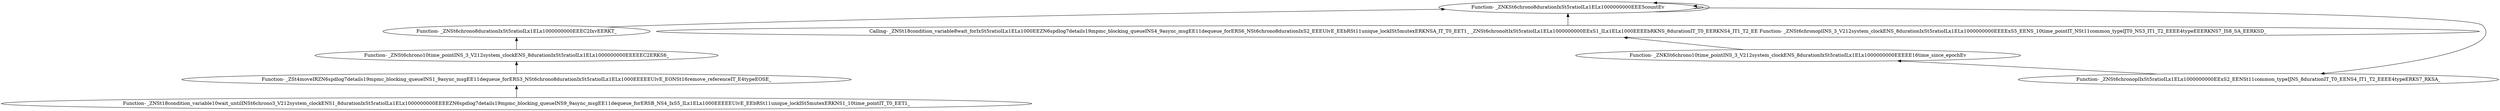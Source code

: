 digraph {
	"Function- _ZNSt18condition_variable10wait_untilINSt6chrono3_V212system_clockENS1_8durationIxSt5ratioILx1ELx1000000000EEEEZN6spdlog7details19mpmc_blocking_queueINS9_9async_msgEE11dequeue_forERSB_NS4_IxS5_ILx1ELx1000EEEEEUlvE_EEbRSt11unique_lockISt5mutexERKNS1_10time_pointIT_T0_EET1_"
	"Function- _ZSt4moveIRZN6spdlog7details19mpmc_blocking_queueINS1_9async_msgEE11dequeue_forERS3_NSt6chrono8durationIxSt5ratioILx1ELx1000EEEEEUlvE_EONSt16remove_referenceIT_E4typeEOSE_"
	"Function- _ZSt4moveIRZN6spdlog7details19mpmc_blocking_queueINS1_9async_msgEE11dequeue_forERS3_NSt6chrono8durationIxSt5ratioILx1ELx1000EEEEEUlvE_EONSt16remove_referenceIT_E4typeEOSE_" -> "Function- _ZNSt18condition_variable10wait_untilINSt6chrono3_V212system_clockENS1_8durationIxSt5ratioILx1ELx1000000000EEEEZN6spdlog7details19mpmc_blocking_queueINS9_9async_msgEE11dequeue_forERSB_NS4_IxS5_ILx1ELx1000EEEEEUlvE_EEbRSt11unique_lockISt5mutexERKNS1_10time_pointIT_T0_EET1_" [dir=back]
	"Function- _ZNSt6chrono10time_pointINS_3_V212system_clockENS_8durationIxSt5ratioILx1ELx1000000000EEEEEC2ERKS6_"
	"Function- _ZNSt6chrono10time_pointINS_3_V212system_clockENS_8durationIxSt5ratioILx1ELx1000000000EEEEEC2ERKS6_" -> "Function- _ZSt4moveIRZN6spdlog7details19mpmc_blocking_queueINS1_9async_msgEE11dequeue_forERS3_NSt6chrono8durationIxSt5ratioILx1ELx1000EEEEEUlvE_EONSt16remove_referenceIT_E4typeEOSE_" [dir=back]
	"Function- _ZNSt6chrono8durationIxSt5ratioILx1ELx1000000000EEEC2IxvEERKT_"
	"Function- _ZNSt6chrono8durationIxSt5ratioILx1ELx1000000000EEEC2IxvEERKT_" -> "Function- _ZNSt6chrono10time_pointINS_3_V212system_clockENS_8durationIxSt5ratioILx1ELx1000000000EEEEEC2ERKS6_" [dir=back]
	"Function- _ZNKSt6chrono8durationIxSt5ratioILx1ELx1000000000EEE5countEv"
	"Function- _ZNKSt6chrono8durationIxSt5ratioILx1ELx1000000000EEE5countEv" -> "Function- _ZNSt6chrono8durationIxSt5ratioILx1ELx1000000000EEEC2IxvEERKT_" [dir=back]
	"Function- _ZNKSt6chrono8durationIxSt5ratioILx1ELx1000000000EEE5countEv"
	"Function- _ZNKSt6chrono8durationIxSt5ratioILx1ELx1000000000EEE5countEv" -> "Function- _ZNKSt6chrono8durationIxSt5ratioILx1ELx1000000000EEE5countEv" [dir=back]
	"Function- _ZNSt6chronoplIxSt5ratioILx1ELx1000000000EExS2_EENSt11common_typeIJNS_8durationIT_T0_EENS4_IT1_T2_EEEE4typeERKS7_RKSA_"
	"Function- _ZNSt6chronoplIxSt5ratioILx1ELx1000000000EExS2_EENSt11common_typeIJNS_8durationIT_T0_EENS4_IT1_T2_EEEE4typeERKS7_RKSA_" -> "Function- _ZNKSt6chrono8durationIxSt5ratioILx1ELx1000000000EEE5countEv" [dir=back]
	"Function- _ZNKSt6chrono10time_pointINS_3_V212system_clockENS_8durationIxSt5ratioILx1ELx1000000000EEEEE16time_since_epochEv"
	"Function- _ZNKSt6chrono10time_pointINS_3_V212system_clockENS_8durationIxSt5ratioILx1ELx1000000000EEEEE16time_since_epochEv" -> "Function- _ZNSt6chronoplIxSt5ratioILx1ELx1000000000EExS2_EENSt11common_typeIJNS_8durationIT_T0_EENS4_IT1_T2_EEEE4typeERKS7_RKSA_" [dir=back]
	"Calling- _ZNSt18condition_variable8wait_forIxSt5ratioILx1ELx1000EEZN6spdlog7details19mpmc_blocking_queueINS4_9async_msgEE11dequeue_forERS6_NSt6chrono8durationIxS2_EEEUlvE_EEbRSt11unique_lockISt5mutexERKNSA_IT_T0_EET1_ _ZNSt6chronoltIxSt5ratioILx1ELx1000000000EExS1_ILx1ELx1000EEEEbRKNS_8durationIT_T0_EERKNS4_IT1_T2_EE Function- _ZNSt6chronoplINS_3_V212system_clockENS_8durationIxSt5ratioILx1ELx1000000000EEEExS5_EENS_10time_pointIT_NSt11common_typeIJT0_NS3_IT1_T2_EEEE4typeEEERKNS7_IS8_SA_EERKSD_"
	"Calling- _ZNSt18condition_variable8wait_forIxSt5ratioILx1ELx1000EEZN6spdlog7details19mpmc_blocking_queueINS4_9async_msgEE11dequeue_forERS6_NSt6chrono8durationIxS2_EEEUlvE_EEbRSt11unique_lockISt5mutexERKNSA_IT_T0_EET1_ _ZNSt6chronoltIxSt5ratioILx1ELx1000000000EExS1_ILx1ELx1000EEEEbRKNS_8durationIT_T0_EERKNS4_IT1_T2_EE Function- _ZNSt6chronoplINS_3_V212system_clockENS_8durationIxSt5ratioILx1ELx1000000000EEEExS5_EENS_10time_pointIT_NSt11common_typeIJT0_NS3_IT1_T2_EEEE4typeEEERKNS7_IS8_SA_EERKSD_" -> "Function- _ZNKSt6chrono10time_pointINS_3_V212system_clockENS_8durationIxSt5ratioILx1ELx1000000000EEEEE16time_since_epochEv" [dir=back]
	"Function- _ZNKSt6chrono8durationIxSt5ratioILx1ELx1000000000EEE5countEv"
	"Function- _ZNKSt6chrono8durationIxSt5ratioILx1ELx1000000000EEE5countEv" -> "Calling- _ZNSt18condition_variable8wait_forIxSt5ratioILx1ELx1000EEZN6spdlog7details19mpmc_blocking_queueINS4_9async_msgEE11dequeue_forERS6_NSt6chrono8durationIxS2_EEEUlvE_EEbRSt11unique_lockISt5mutexERKNSA_IT_T0_EET1_ _ZNSt6chronoltIxSt5ratioILx1ELx1000000000EExS1_ILx1ELx1000EEEEbRKNS_8durationIT_T0_EERKNS4_IT1_T2_EE Function- _ZNSt6chronoplINS_3_V212system_clockENS_8durationIxSt5ratioILx1ELx1000000000EEEExS5_EENS_10time_pointIT_NSt11common_typeIJT0_NS3_IT1_T2_EEEE4typeEEERKNS7_IS8_SA_EERKSD_" [dir=back]
	"Function- _ZNKSt6chrono8durationIxSt5ratioILx1ELx1000000000EEE5countEv"
	"Function- _ZNKSt6chrono8durationIxSt5ratioILx1ELx1000000000EEE5countEv" -> "Function- _ZNKSt6chrono8durationIxSt5ratioILx1ELx1000000000EEE5countEv" [dir=back]
}
